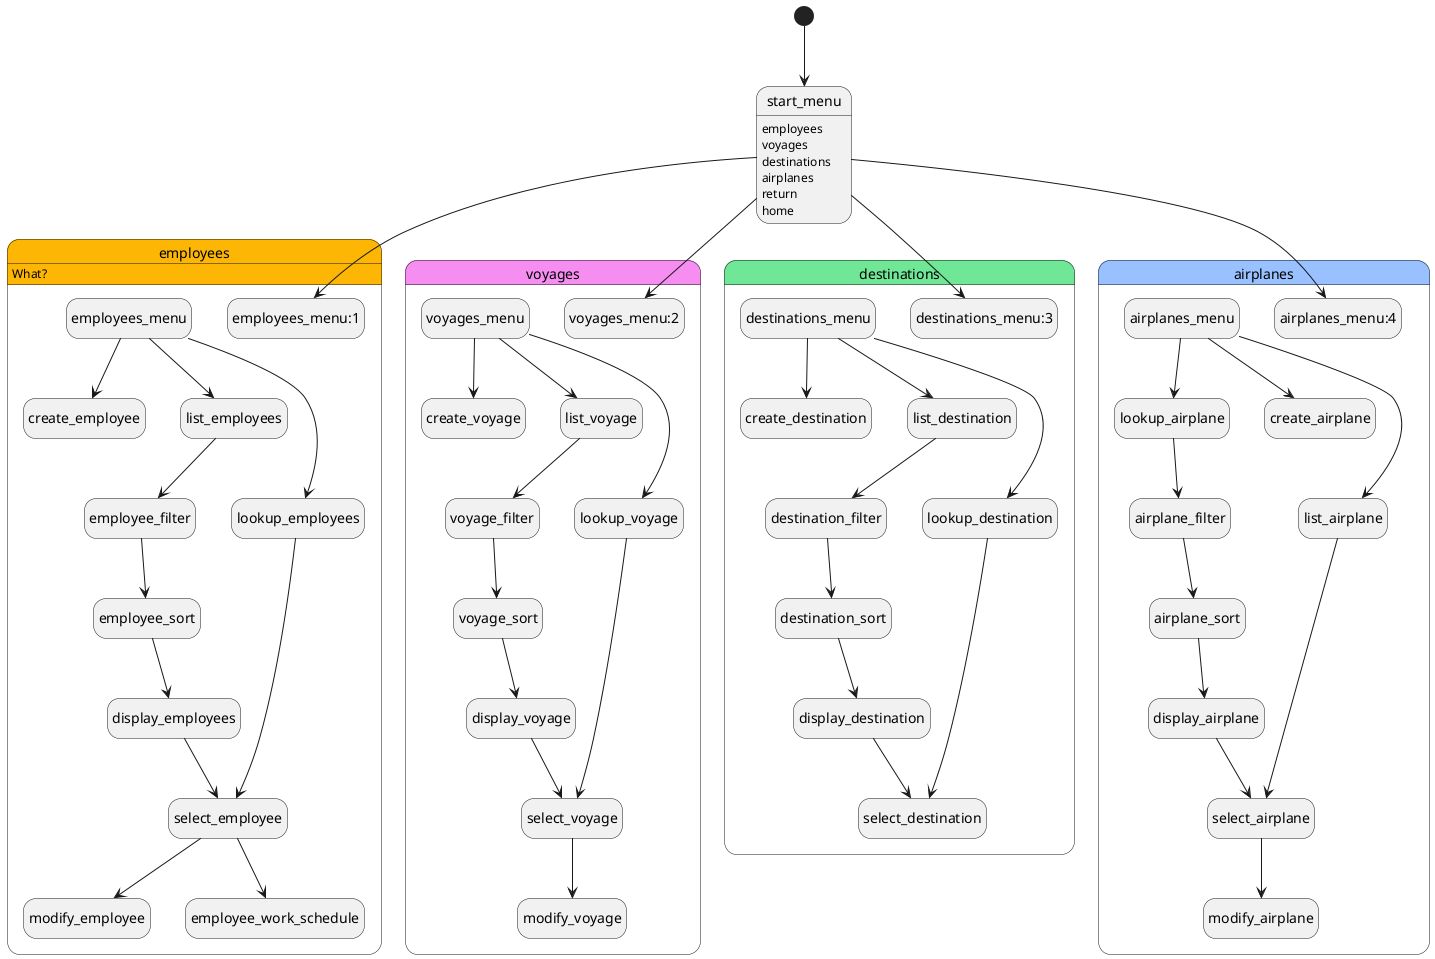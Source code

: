 @startuml all of it 
hide empty description
[*] --> start_menu
start_menu:employees
start_menu:voyages
start_menu:destinations
start_menu:airplanes
start_menu:return
start_menu:home
' -------------------------------------------------------------------------
' -------------------------------------------------------------------------
state employees #fcb603{
    start_menu --> employees_menu:1

    employees_menu --> create_employee

    employees_menu --> list_employees
    list_employees --> employee_filter
    employee_filter --> employee_sort
    employee_sort --> display_employees
    display_employees --> select_employee

    employees_menu --> lookup_employees
    lookup_employees --> select_employee
    select_employee --> modify_employee
    select_employee --> employee_work_schedule

}
employees:What? 



' -------------------------------------------------------------------------
' -------------------------------------------------------------------------
state voyages #f58ef0 {
    start_menu --> voyages_menu:2
    voyages_menu --> create_voyage

    voyages_menu --> list_voyage
    list_voyage --> voyage_filter
    voyage_filter --> voyage_sort
    voyage_sort --> display_voyage
    display_voyage --> select_voyage

    select_voyage --> modify_voyage

    voyages_menu --> lookup_voyage
    lookup_voyage --> select_voyage
}



' -------------------------------------------------------------------------
' -------------------------------------------------------------------------

state destinations #70e697 {
    start_menu --> destinations_menu:3

    destinations_menu --> create_destination

    destinations_menu --> list_destination
    list_destination --> destination_filter
    destination_filter --> destination_sort
    destination_sort --> display_destination

    display_destination --> select_destination

    destinations_menu --> lookup_destination
    lookup_destination --> select_destination
}



' -------------------------------------------------------------------------
' -------------------------------------------------------------------------

state airplanes #99c0ff {
    start_menu --> airplanes_menu:4

    airplanes_menu --> lookup_airplane
    lookup_airplane --> airplane_filter


    airplane_filter --> airplane_sort
    airplane_sort --> display_airplane
    display_airplane --> select_airplane
    select_airplane --> modify_airplane

    airplanes_menu --> create_airplane

    airplanes_menu --> list_airplane
    list_airplane --> select_airplane
}


' -------------------------------------------------------------------------
' -------------------------------------------------------------------------





@enduml